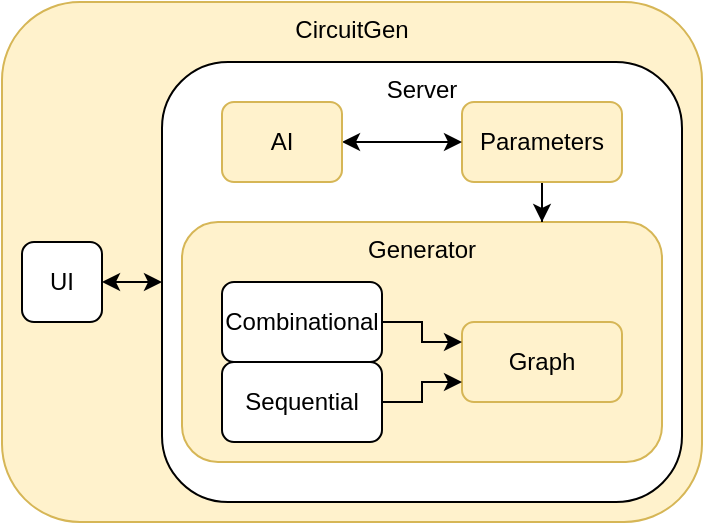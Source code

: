 <mxfile version="24.7.7" pages="2">
  <diagram name="Страница — 1" id="jyLesE3AYvKAVszJHe1t">
    <mxGraphModel dx="683" dy="373" grid="1" gridSize="10" guides="1" tooltips="1" connect="1" arrows="1" fold="1" page="1" pageScale="1" pageWidth="827" pageHeight="1169" math="0" shadow="0">
      <root>
        <mxCell id="0" />
        <mxCell id="1" parent="0" />
        <mxCell id="611mhhXV_FeerAQB3MlF-17" value="CircuitGen" style="rounded=1;whiteSpace=wrap;html=1;verticalAlign=top;fillColor=#fff2cc;strokeColor=#d6b656;" vertex="1" parent="1">
          <mxGeometry x="70" y="250" width="350" height="260" as="geometry" />
        </mxCell>
        <mxCell id="611mhhXV_FeerAQB3MlF-9" value="Server" style="rounded=1;whiteSpace=wrap;html=1;horizontal=1;verticalAlign=top;" vertex="1" parent="1">
          <mxGeometry x="150" y="280" width="260" height="220" as="geometry" />
        </mxCell>
        <mxCell id="611mhhXV_FeerAQB3MlF-2" value="Generator" style="rounded=1;whiteSpace=wrap;html=1;horizontal=1;verticalAlign=top;fillColor=#fff2cc;strokeColor=#d6b656;" vertex="1" parent="1">
          <mxGeometry x="160" y="360" width="240" height="120" as="geometry" />
        </mxCell>
        <mxCell id="611mhhXV_FeerAQB3MlF-1" value="Graph" style="rounded=1;whiteSpace=wrap;html=1;fillColor=#fff2cc;strokeColor=#d6b656;" vertex="1" parent="1">
          <mxGeometry x="300" y="410" width="80" height="40" as="geometry" />
        </mxCell>
        <mxCell id="611mhhXV_FeerAQB3MlF-5" style="edgeStyle=orthogonalEdgeStyle;rounded=0;orthogonalLoop=1;jettySize=auto;html=1;entryX=0;entryY=0.25;entryDx=0;entryDy=0;" edge="1" parent="1" source="611mhhXV_FeerAQB3MlF-3" target="611mhhXV_FeerAQB3MlF-1">
          <mxGeometry relative="1" as="geometry" />
        </mxCell>
        <mxCell id="611mhhXV_FeerAQB3MlF-3" value="Combinational" style="rounded=1;whiteSpace=wrap;html=1;" vertex="1" parent="1">
          <mxGeometry x="180" y="390" width="80" height="40" as="geometry" />
        </mxCell>
        <mxCell id="611mhhXV_FeerAQB3MlF-6" style="edgeStyle=orthogonalEdgeStyle;rounded=0;orthogonalLoop=1;jettySize=auto;html=1;entryX=0;entryY=0.75;entryDx=0;entryDy=0;" edge="1" parent="1" source="611mhhXV_FeerAQB3MlF-4" target="611mhhXV_FeerAQB3MlF-1">
          <mxGeometry relative="1" as="geometry" />
        </mxCell>
        <mxCell id="611mhhXV_FeerAQB3MlF-4" value="Sequential" style="rounded=1;whiteSpace=wrap;html=1;" vertex="1" parent="1">
          <mxGeometry x="180" y="430" width="80" height="40" as="geometry" />
        </mxCell>
        <mxCell id="611mhhXV_FeerAQB3MlF-14" style="edgeStyle=orthogonalEdgeStyle;rounded=0;orthogonalLoop=1;jettySize=auto;html=1;entryX=0.75;entryY=0;entryDx=0;entryDy=0;" edge="1" parent="1" source="611mhhXV_FeerAQB3MlF-7" target="611mhhXV_FeerAQB3MlF-2">
          <mxGeometry relative="1" as="geometry" />
        </mxCell>
        <mxCell id="611mhhXV_FeerAQB3MlF-7" value="Parameters" style="rounded=1;whiteSpace=wrap;html=1;fillColor=#fff2cc;strokeColor=#d6b656;" vertex="1" parent="1">
          <mxGeometry x="300" y="300" width="80" height="40" as="geometry" />
        </mxCell>
        <mxCell id="611mhhXV_FeerAQB3MlF-12" value="" style="edgeStyle=orthogonalEdgeStyle;rounded=0;orthogonalLoop=1;jettySize=auto;html=1;startArrow=classic;startFill=1;" edge="1" parent="1" source="611mhhXV_FeerAQB3MlF-8" target="611mhhXV_FeerAQB3MlF-7">
          <mxGeometry relative="1" as="geometry" />
        </mxCell>
        <mxCell id="611mhhXV_FeerAQB3MlF-8" value="AI" style="rounded=1;whiteSpace=wrap;html=1;fillColor=#fff2cc;strokeColor=#d6b656;" vertex="1" parent="1">
          <mxGeometry x="180" y="300" width="60" height="40" as="geometry" />
        </mxCell>
        <mxCell id="611mhhXV_FeerAQB3MlF-16" style="edgeStyle=orthogonalEdgeStyle;rounded=0;orthogonalLoop=1;jettySize=auto;html=1;entryX=0;entryY=0.5;entryDx=0;entryDy=0;startArrow=classic;startFill=1;" edge="1" parent="1" source="611mhhXV_FeerAQB3MlF-13" target="611mhhXV_FeerAQB3MlF-9">
          <mxGeometry relative="1" as="geometry" />
        </mxCell>
        <mxCell id="611mhhXV_FeerAQB3MlF-13" value="UI" style="rounded=1;whiteSpace=wrap;html=1;" vertex="1" parent="1">
          <mxGeometry x="80" y="370" width="40" height="40" as="geometry" />
        </mxCell>
      </root>
    </mxGraphModel>
  </diagram>
  <diagram name="Копия Страница — 1" id="y_hwlDm77eltkY-pwIpd">
    <mxGraphModel dx="683" dy="373" grid="0" gridSize="10" guides="1" tooltips="1" connect="0" arrows="1" fold="1" page="1" pageScale="1" pageWidth="827" pageHeight="1169" math="0" shadow="0">
      <root>
        <mxCell id="XNRlZKesuj90sFEwilzq-0" />
        <mxCell id="XNRlZKesuj90sFEwilzq-1" parent="XNRlZKesuj90sFEwilzq-0" />
        <mxCell id="XNRlZKesuj90sFEwilzq-2" value="CircuitGen&lt;div&gt;1972&lt;/div&gt;" style="rounded=1;whiteSpace=wrap;html=1;verticalAlign=top;fillColor=#fff2cc;strokeColor=#d6b656;" vertex="1" parent="XNRlZKesuj90sFEwilzq-1">
          <mxGeometry x="70" y="240" width="350" height="270" as="geometry" />
        </mxCell>
        <mxCell id="XNRlZKesuj90sFEwilzq-3" value="Server" style="rounded=1;whiteSpace=wrap;html=1;horizontal=1;verticalAlign=top;" vertex="1" parent="XNRlZKesuj90sFEwilzq-1">
          <mxGeometry x="150" y="280" width="260" height="220" as="geometry" />
        </mxCell>
        <mxCell id="XNRlZKesuj90sFEwilzq-4" value="Generator&lt;div&gt;1970&lt;/div&gt;" style="rounded=1;whiteSpace=wrap;html=1;horizontal=1;verticalAlign=top;fillColor=#fff2cc;strokeColor=#d6b656;" vertex="1" parent="XNRlZKesuj90sFEwilzq-1">
          <mxGeometry x="160" y="360" width="240" height="120" as="geometry" />
        </mxCell>
        <mxCell id="XNRlZKesuj90sFEwilzq-5" value="Graph&lt;div&gt;1968&lt;/div&gt;" style="rounded=1;whiteSpace=wrap;html=1;fillColor=#fff2cc;strokeColor=#d6b656;" vertex="1" parent="XNRlZKesuj90sFEwilzq-1">
          <mxGeometry x="300" y="410" width="80" height="40" as="geometry" />
        </mxCell>
        <mxCell id="XNRlZKesuj90sFEwilzq-6" style="edgeStyle=orthogonalEdgeStyle;rounded=0;orthogonalLoop=1;jettySize=auto;html=1;entryX=0;entryY=0.25;entryDx=0;entryDy=0;" edge="1" parent="XNRlZKesuj90sFEwilzq-1" source="XNRlZKesuj90sFEwilzq-7" target="XNRlZKesuj90sFEwilzq-5">
          <mxGeometry relative="1" as="geometry" />
        </mxCell>
        <mxCell id="XNRlZKesuj90sFEwilzq-7" value="Combinational" style="rounded=1;whiteSpace=wrap;html=1;" vertex="1" parent="XNRlZKesuj90sFEwilzq-1">
          <mxGeometry x="180" y="390" width="80" height="40" as="geometry" />
        </mxCell>
        <mxCell id="XNRlZKesuj90sFEwilzq-8" style="edgeStyle=orthogonalEdgeStyle;rounded=0;orthogonalLoop=1;jettySize=auto;html=1;entryX=0;entryY=0.75;entryDx=0;entryDy=0;" edge="1" parent="XNRlZKesuj90sFEwilzq-1" source="XNRlZKesuj90sFEwilzq-9" target="XNRlZKesuj90sFEwilzq-5">
          <mxGeometry relative="1" as="geometry" />
        </mxCell>
        <mxCell id="XNRlZKesuj90sFEwilzq-9" value="Sequential&lt;div&gt;1969&lt;/div&gt;" style="rounded=1;whiteSpace=wrap;html=1;" vertex="1" parent="XNRlZKesuj90sFEwilzq-1">
          <mxGeometry x="180" y="430" width="80" height="40" as="geometry" />
        </mxCell>
        <mxCell id="XNRlZKesuj90sFEwilzq-10" style="edgeStyle=orthogonalEdgeStyle;rounded=0;orthogonalLoop=1;jettySize=auto;html=1;entryX=0.75;entryY=0;entryDx=0;entryDy=0;startArrow=classic;startFill=1;" edge="1" parent="XNRlZKesuj90sFEwilzq-1" source="XNRlZKesuj90sFEwilzq-11" target="XNRlZKesuj90sFEwilzq-4">
          <mxGeometry relative="1" as="geometry" />
        </mxCell>
        <mxCell id="XNRlZKesuj90sFEwilzq-11" value="Parameters&lt;div&gt;1971&lt;/div&gt;" style="rounded=1;whiteSpace=wrap;html=1;fillColor=#fff2cc;strokeColor=#d6b656;" vertex="1" parent="XNRlZKesuj90sFEwilzq-1">
          <mxGeometry x="300" y="300" width="80" height="40" as="geometry" />
        </mxCell>
        <mxCell id="XNRlZKesuj90sFEwilzq-12" value="" style="edgeStyle=orthogonalEdgeStyle;rounded=0;orthogonalLoop=1;jettySize=auto;html=1;startArrow=classic;startFill=1;" edge="1" parent="XNRlZKesuj90sFEwilzq-1" source="XNRlZKesuj90sFEwilzq-13" target="XNRlZKesuj90sFEwilzq-11">
          <mxGeometry relative="1" as="geometry" />
        </mxCell>
        <mxCell id="XNRlZKesuj90sFEwilzq-13" value="AI" style="rounded=1;whiteSpace=wrap;html=1;fillColor=#fff2cc;strokeColor=#d6b656;" vertex="1" parent="XNRlZKesuj90sFEwilzq-1">
          <mxGeometry x="180" y="300" width="60" height="40" as="geometry" />
        </mxCell>
        <mxCell id="XNRlZKesuj90sFEwilzq-14" style="edgeStyle=orthogonalEdgeStyle;rounded=0;orthogonalLoop=1;jettySize=auto;html=1;entryX=0;entryY=0.5;entryDx=0;entryDy=0;startArrow=classic;startFill=1;" edge="1" parent="XNRlZKesuj90sFEwilzq-1" source="XNRlZKesuj90sFEwilzq-15" target="XNRlZKesuj90sFEwilzq-3">
          <mxGeometry relative="1" as="geometry" />
        </mxCell>
        <mxCell id="XNRlZKesuj90sFEwilzq-15" value="UI" style="rounded=1;whiteSpace=wrap;html=1;" vertex="1" parent="XNRlZKesuj90sFEwilzq-1">
          <mxGeometry x="80" y="370" width="40" height="40" as="geometry" />
        </mxCell>
      </root>
    </mxGraphModel>
  </diagram>
</mxfile>
